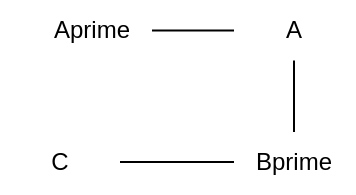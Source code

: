 <mxfile version="17.1.2" type="github">
  <diagram id="ShZ29BFXP3_YNw8NW9CX" name="Page-1">
    <mxGraphModel dx="1038" dy="491" grid="0" gridSize="10" guides="1" tooltips="1" connect="1" arrows="1" fold="1" page="0" pageScale="1" pageWidth="827" pageHeight="1169" math="0" shadow="0">
      <root>
        <mxCell id="0" />
        <mxCell id="1" parent="0" />
        <mxCell id="j74zpn3zi0Prhkgbq2AJ-3" style="edgeStyle=orthogonalEdgeStyle;rounded=0;orthogonalLoop=1;jettySize=auto;html=1;exitX=1;exitY=0.5;exitDx=0;exitDy=0;entryX=0;entryY=0.5;entryDx=0;entryDy=0;endArrow=none;endFill=0;" edge="1" parent="1" source="j74zpn3zi0Prhkgbq2AJ-1" target="j74zpn3zi0Prhkgbq2AJ-2">
          <mxGeometry relative="1" as="geometry" />
        </mxCell>
        <mxCell id="j74zpn3zi0Prhkgbq2AJ-1" value="C" style="text;html=1;strokeColor=none;fillColor=none;align=center;verticalAlign=middle;whiteSpace=wrap;rounded=0;" vertex="1" parent="1">
          <mxGeometry x="75" y="193" width="60" height="30" as="geometry" />
        </mxCell>
        <mxCell id="j74zpn3zi0Prhkgbq2AJ-4" style="edgeStyle=orthogonalEdgeStyle;rounded=0;orthogonalLoop=1;jettySize=auto;html=1;exitX=0.5;exitY=0;exitDx=0;exitDy=0;endArrow=none;endFill=0;" edge="1" parent="1" source="j74zpn3zi0Prhkgbq2AJ-2" target="j74zpn3zi0Prhkgbq2AJ-5">
          <mxGeometry relative="1" as="geometry">
            <mxPoint x="222" y="142.2" as="targetPoint" />
          </mxGeometry>
        </mxCell>
        <mxCell id="j74zpn3zi0Prhkgbq2AJ-2" value="Bprime" style="text;html=1;strokeColor=none;fillColor=none;align=center;verticalAlign=middle;whiteSpace=wrap;rounded=0;" vertex="1" parent="1">
          <mxGeometry x="192" y="193" width="60" height="30" as="geometry" />
        </mxCell>
        <mxCell id="j74zpn3zi0Prhkgbq2AJ-5" value="A" style="text;html=1;strokeColor=none;fillColor=none;align=center;verticalAlign=middle;whiteSpace=wrap;rounded=0;" vertex="1" parent="1">
          <mxGeometry x="192" y="127.2" width="60" height="30" as="geometry" />
        </mxCell>
        <mxCell id="j74zpn3zi0Prhkgbq2AJ-7" style="edgeStyle=orthogonalEdgeStyle;rounded=0;orthogonalLoop=1;jettySize=auto;html=1;exitX=1;exitY=0.5;exitDx=0;exitDy=0;endArrow=none;endFill=0;" edge="1" parent="1" source="j74zpn3zi0Prhkgbq2AJ-6" target="j74zpn3zi0Prhkgbq2AJ-5">
          <mxGeometry relative="1" as="geometry" />
        </mxCell>
        <mxCell id="j74zpn3zi0Prhkgbq2AJ-6" value="Aprime" style="text;html=1;strokeColor=none;fillColor=none;align=center;verticalAlign=middle;whiteSpace=wrap;rounded=0;" vertex="1" parent="1">
          <mxGeometry x="91" y="127.2" width="60" height="30" as="geometry" />
        </mxCell>
      </root>
    </mxGraphModel>
  </diagram>
</mxfile>
